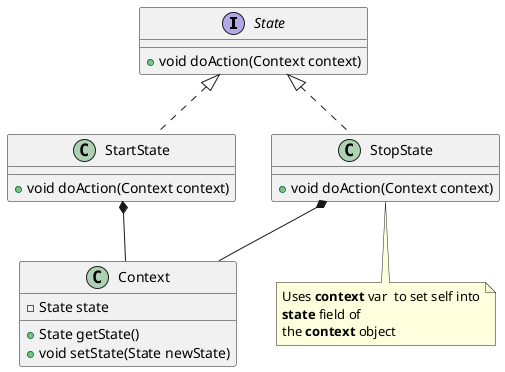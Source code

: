@startuml

interface State{
    +void doAction(Context context)
}


class StartState implements State{
    +void doAction(Context context)
}
class StopState implements State{
    +void doAction(Context context)
}

note bottom of StopState
    Uses <b>context</b> var  to set self into
    <b>state</b> field of
    the <b>context</b> object
end note

class Context{
    -State state
    +State getState()
    +void setState(State newState)
}


StartState  *--  Context
StopState *-- Context


@enduml